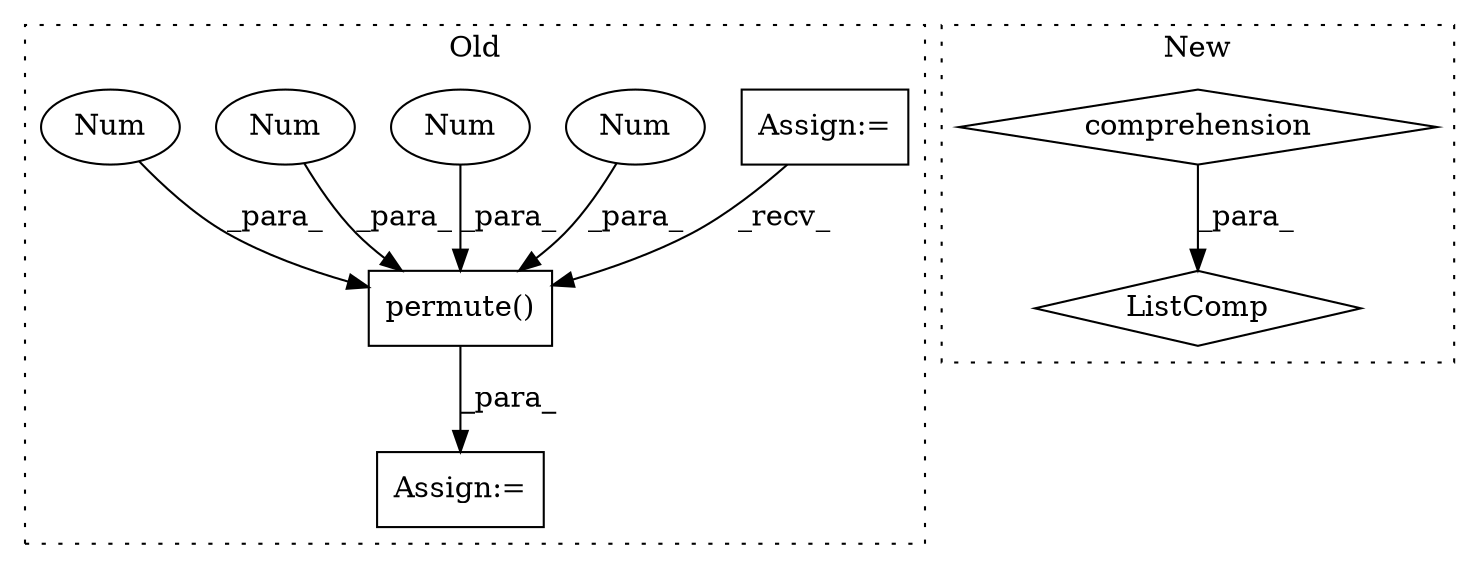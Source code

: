 digraph G {
subgraph cluster0 {
1 [label="permute()" a="75" s="205,224" l="12,1" shape="box"];
4 [label="Assign:=" a="68" s="202" l="3" shape="box"];
5 [label="Assign:=" a="68" s="181" l="3" shape="box"];
6 [label="Num" a="76" s="219" l="1" shape="ellipse"];
7 [label="Num" a="76" s="217" l="1" shape="ellipse"];
8 [label="Num" a="76" s="221" l="1" shape="ellipse"];
9 [label="Num" a="76" s="223" l="1" shape="ellipse"];
label = "Old";
style="dotted";
}
subgraph cluster1 {
2 [label="ListComp" a="106" s="1389" l="75" shape="diamond"];
3 [label="comprehension" a="45" s="1444" l="3" shape="diamond"];
label = "New";
style="dotted";
}
1 -> 4 [label="_para_"];
3 -> 2 [label="_para_"];
5 -> 1 [label="_recv_"];
6 -> 1 [label="_para_"];
7 -> 1 [label="_para_"];
8 -> 1 [label="_para_"];
9 -> 1 [label="_para_"];
}